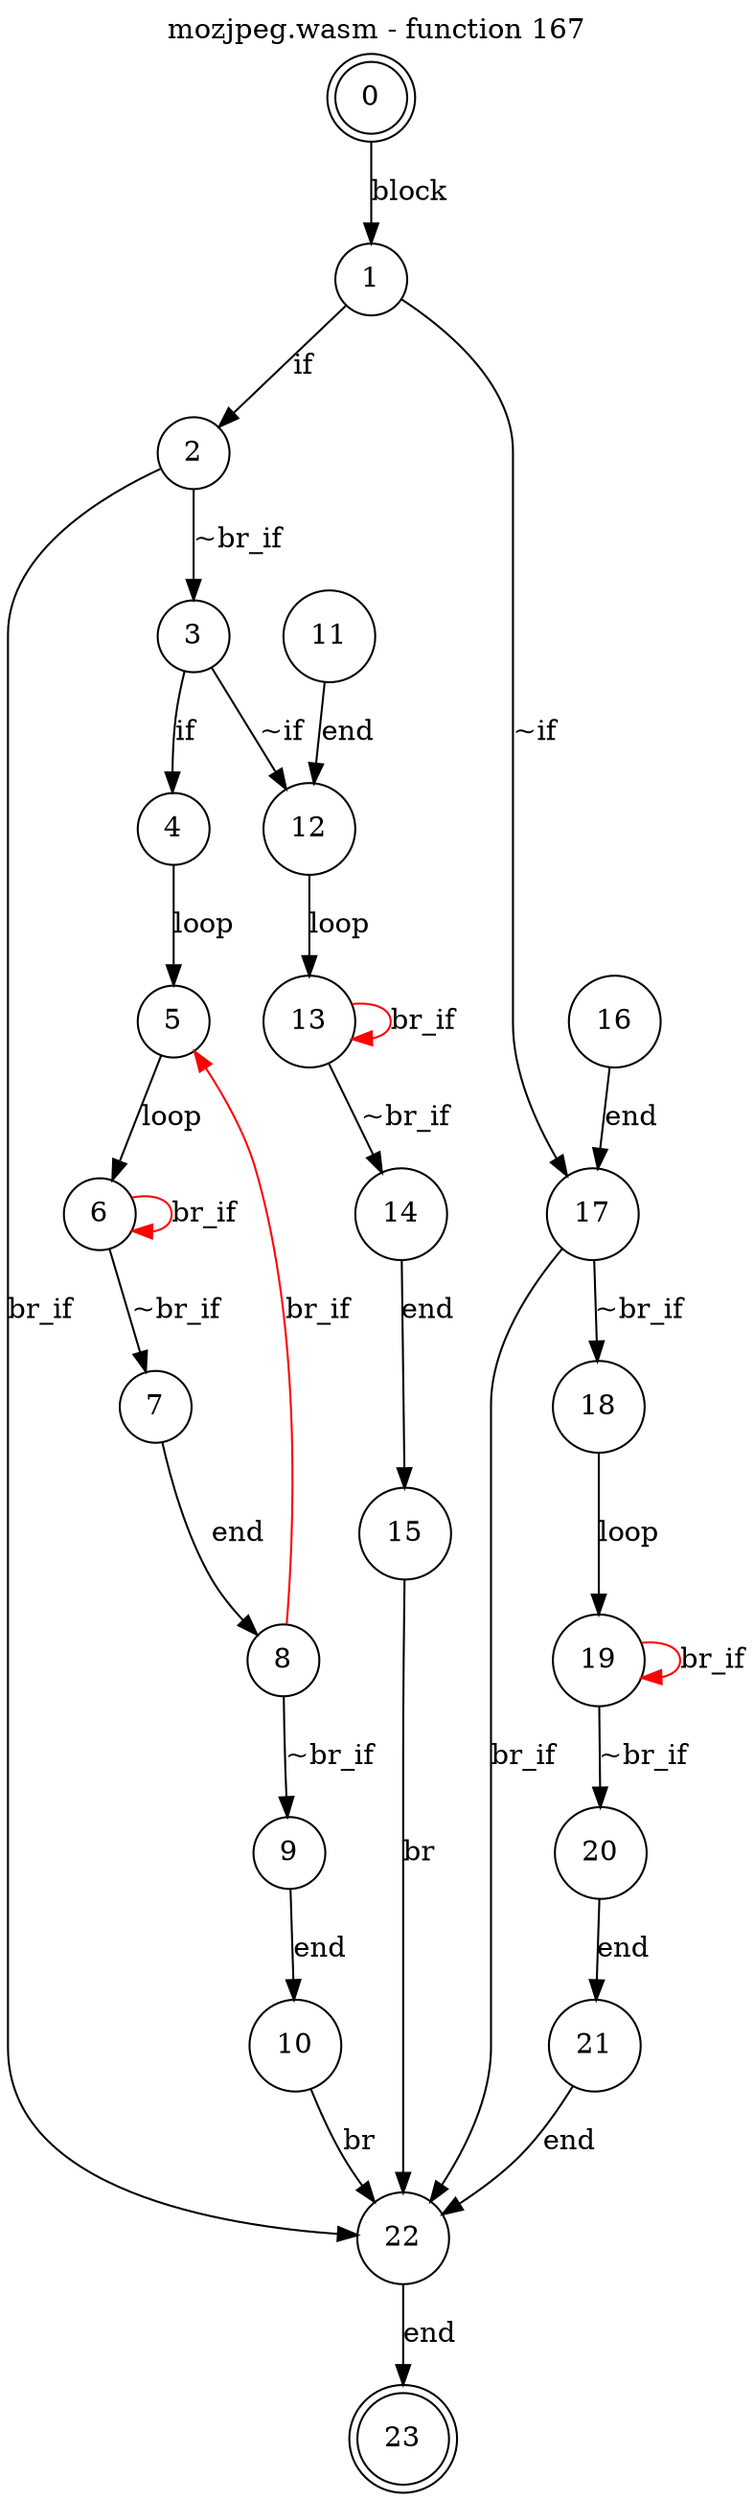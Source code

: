 digraph finite_state_machine {
    label = "mozjpeg.wasm - function 167"
    labelloc =  t
    labelfontsize = 16
    labelfontcolor = black
    labelfontname = "Helvetica"
    node [shape = doublecircle]; 0 23;
    node [shape = circle];
    0 -> 1[label = "block"];
    1 -> 2[label = "if"];
    1 -> 17[label = "~if"];
    2 -> 3[label = "~br_if"];
    2 -> 22[label = "br_if"];
    3 -> 4[label = "if"];
    3 -> 12[label = "~if"];
    4 -> 5[label = "loop"];
    5 -> 6[label = "loop"];
    6 -> 7[label = "~br_if"];
    6 -> 6[color="red" label = "br_if"];
    7 -> 8[label = "end"];
    8 -> 9[label = "~br_if"];
    8 -> 5[color="red" label = "br_if"];
    9 -> 10[label = "end"];
    10 -> 22[label = "br"];
    11 -> 12[label = "end"];
    12 -> 13[label = "loop"];
    13 -> 14[label = "~br_if"];
    13 -> 13[color="red" label = "br_if"];
    14 -> 15[label = "end"];
    15 -> 22[label = "br"];
    16 -> 17[label = "end"];
    17 -> 18[label = "~br_if"];
    17 -> 22[label = "br_if"];
    18 -> 19[label = "loop"];
    19 -> 20[label = "~br_if"];
    19 -> 19[color="red" label = "br_if"];
    20 -> 21[label = "end"];
    21 -> 22[label = "end"];
    22 -> 23[label = "end"];
}
